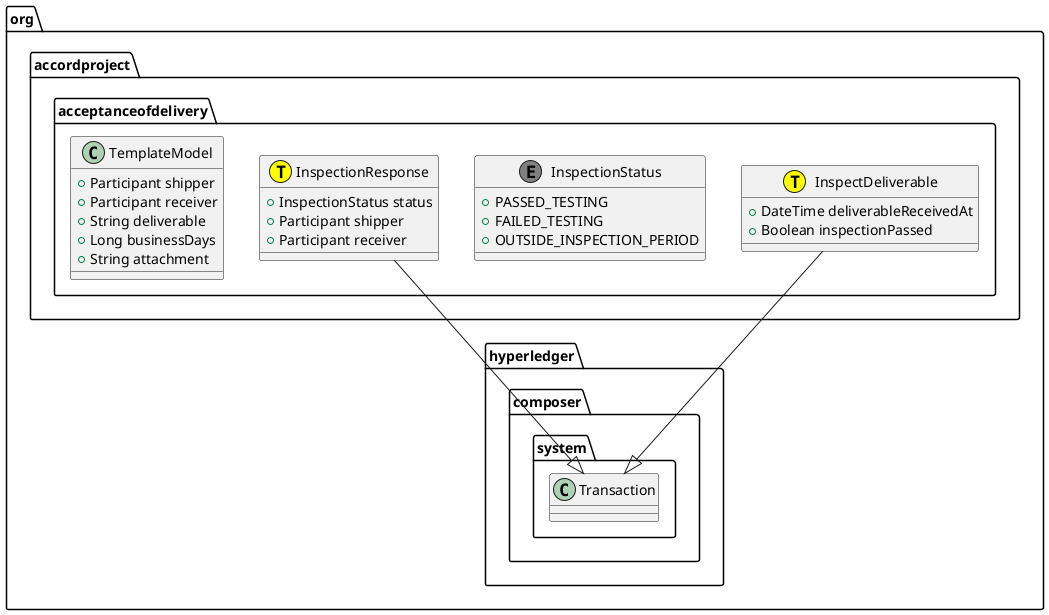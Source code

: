 @startuml
class org.accordproject.acceptanceofdelivery.InspectDeliverable << (T,yellow) >> {
   + DateTime deliverableReceivedAt
   + Boolean inspectionPassed
}
org.accordproject.acceptanceofdelivery.InspectDeliverable --|> org.hyperledger.composer.system.Transaction
class org.accordproject.acceptanceofdelivery.InspectionStatus << (E,grey) >> {
   + PASSED_TESTING
   + FAILED_TESTING
   + OUTSIDE_INSPECTION_PERIOD
}
class org.accordproject.acceptanceofdelivery.InspectionResponse << (T,yellow) >> {
   + InspectionStatus status
   + Participant shipper
   + Participant receiver
}
org.accordproject.acceptanceofdelivery.InspectionResponse --|> org.hyperledger.composer.system.Transaction
class org.accordproject.acceptanceofdelivery.TemplateModel {
   + Participant shipper
   + Participant receiver
   + String deliverable
   + Long businessDays
   + String attachment
}
@enduml
